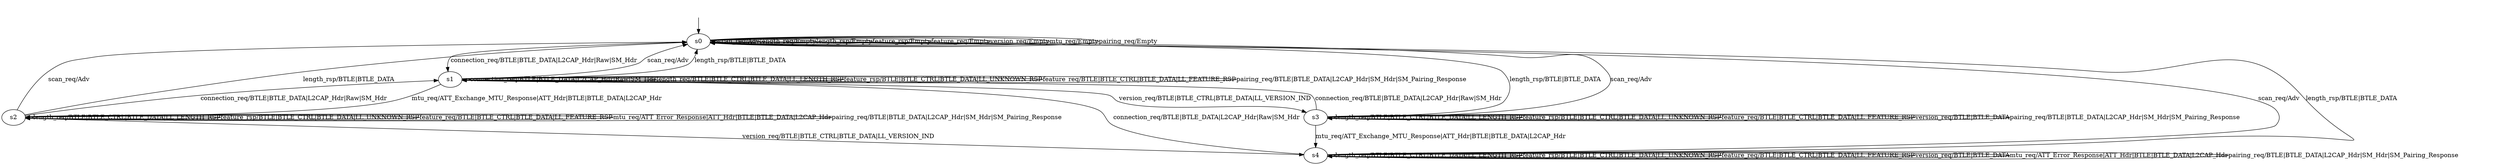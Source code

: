 digraph "nRF52832" {
s0 [label=s0];
s1 [label=s1];
s2 [label=s2];
s3 [label=s3];
s4 [label=s4];
s0 -> s0  [label="scan_req/Adv"];
s0 -> s1  [label="connection_req/BTLE|BTLE_DATA|L2CAP_Hdr|Raw|SM_Hdr"];
s0 -> s0  [label="length_req/Empty"];
s0 -> s0  [label="length_rsp/Empty"];
s0 -> s0  [label="feature_rsp/Empty"];
s0 -> s0  [label="feature_req/Empty"];
s0 -> s0  [label="version_req/Empty"];
s0 -> s0  [label="mtu_req/Empty"];
s0 -> s0  [label="pairing_req/Empty"];
s1 -> s0  [label="scan_req/Adv"];
s1 -> s1  [label="connection_req/BTLE|BTLE_DATA|L2CAP_Hdr|Raw|SM_Hdr"];
s1 -> s1  [label="length_req/BTLE|BTLE_CTRL|BTLE_DATA|LL_LENGTH_RSP"];
s1 -> s0  [label="length_rsp/BTLE|BTLE_DATA"];
s1 -> s1  [label="feature_rsp/BTLE|BTLE_CTRL|BTLE_DATA|LL_UNKNOWN_RSP"];
s1 -> s1  [label="feature_req/BTLE|BTLE_CTRL|BTLE_DATA|LL_FEATURE_RSP"];
s1 -> s3  [label="version_req/BTLE|BTLE_CTRL|BTLE_DATA|LL_VERSION_IND"];
s1 -> s2  [label="mtu_req/ATT_Exchange_MTU_Response|ATT_Hdr|BTLE|BTLE_DATA|L2CAP_Hdr"];
s1 -> s1  [label="pairing_req/BTLE|BTLE_DATA|L2CAP_Hdr|SM_Hdr|SM_Pairing_Response"];
s2 -> s0  [label="scan_req/Adv"];
s2 -> s1  [label="connection_req/BTLE|BTLE_DATA|L2CAP_Hdr|Raw|SM_Hdr"];
s2 -> s2  [label="length_req/BTLE|BTLE_CTRL|BTLE_DATA|LL_LENGTH_RSP"];
s2 -> s0  [label="length_rsp/BTLE|BTLE_DATA"];
s2 -> s2  [label="feature_rsp/BTLE|BTLE_CTRL|BTLE_DATA|LL_UNKNOWN_RSP"];
s2 -> s2  [label="feature_req/BTLE|BTLE_CTRL|BTLE_DATA|LL_FEATURE_RSP"];
s2 -> s4  [label="version_req/BTLE|BTLE_CTRL|BTLE_DATA|LL_VERSION_IND"];
s2 -> s2  [label="mtu_req/ATT_Error_Response|ATT_Hdr|BTLE|BTLE_DATA|L2CAP_Hdr"];
s2 -> s2  [label="pairing_req/BTLE|BTLE_DATA|L2CAP_Hdr|SM_Hdr|SM_Pairing_Response"];
s3 -> s0  [label="scan_req/Adv"];
s3 -> s1  [label="connection_req/BTLE|BTLE_DATA|L2CAP_Hdr|Raw|SM_Hdr"];
s3 -> s3  [label="length_req/BTLE|BTLE_CTRL|BTLE_DATA|LL_LENGTH_RSP"];
s3 -> s0  [label="length_rsp/BTLE|BTLE_DATA"];
s3 -> s3  [label="feature_rsp/BTLE|BTLE_CTRL|BTLE_DATA|LL_UNKNOWN_RSP"];
s3 -> s3  [label="feature_req/BTLE|BTLE_CTRL|BTLE_DATA|LL_FEATURE_RSP"];
s3 -> s3  [label="version_req/BTLE|BTLE_DATA"];
s3 -> s4  [label="mtu_req/ATT_Exchange_MTU_Response|ATT_Hdr|BTLE|BTLE_DATA|L2CAP_Hdr"];
s3 -> s3  [label="pairing_req/BTLE|BTLE_DATA|L2CAP_Hdr|SM_Hdr|SM_Pairing_Response"];
s4 -> s0  [label="scan_req/Adv"];
s4 -> s1  [label="connection_req/BTLE|BTLE_DATA|L2CAP_Hdr|Raw|SM_Hdr"];
s4 -> s4  [label="length_req/BTLE|BTLE_CTRL|BTLE_DATA|LL_LENGTH_RSP"];
s4 -> s0  [label="length_rsp/BTLE|BTLE_DATA"];
s4 -> s4  [label="feature_rsp/BTLE|BTLE_CTRL|BTLE_DATA|LL_UNKNOWN_RSP"];
s4 -> s4  [label="feature_req/BTLE|BTLE_CTRL|BTLE_DATA|LL_FEATURE_RSP"];
s4 -> s4  [label="version_req/BTLE|BTLE_DATA"];
s4 -> s4  [label="mtu_req/ATT_Error_Response|ATT_Hdr|BTLE|BTLE_DATA|L2CAP_Hdr"];
s4 -> s4  [label="pairing_req/BTLE|BTLE_DATA|L2CAP_Hdr|SM_Hdr|SM_Pairing_Response"];
__start0 [label="", shape=none];
__start0 -> s0  [label=""];
}
